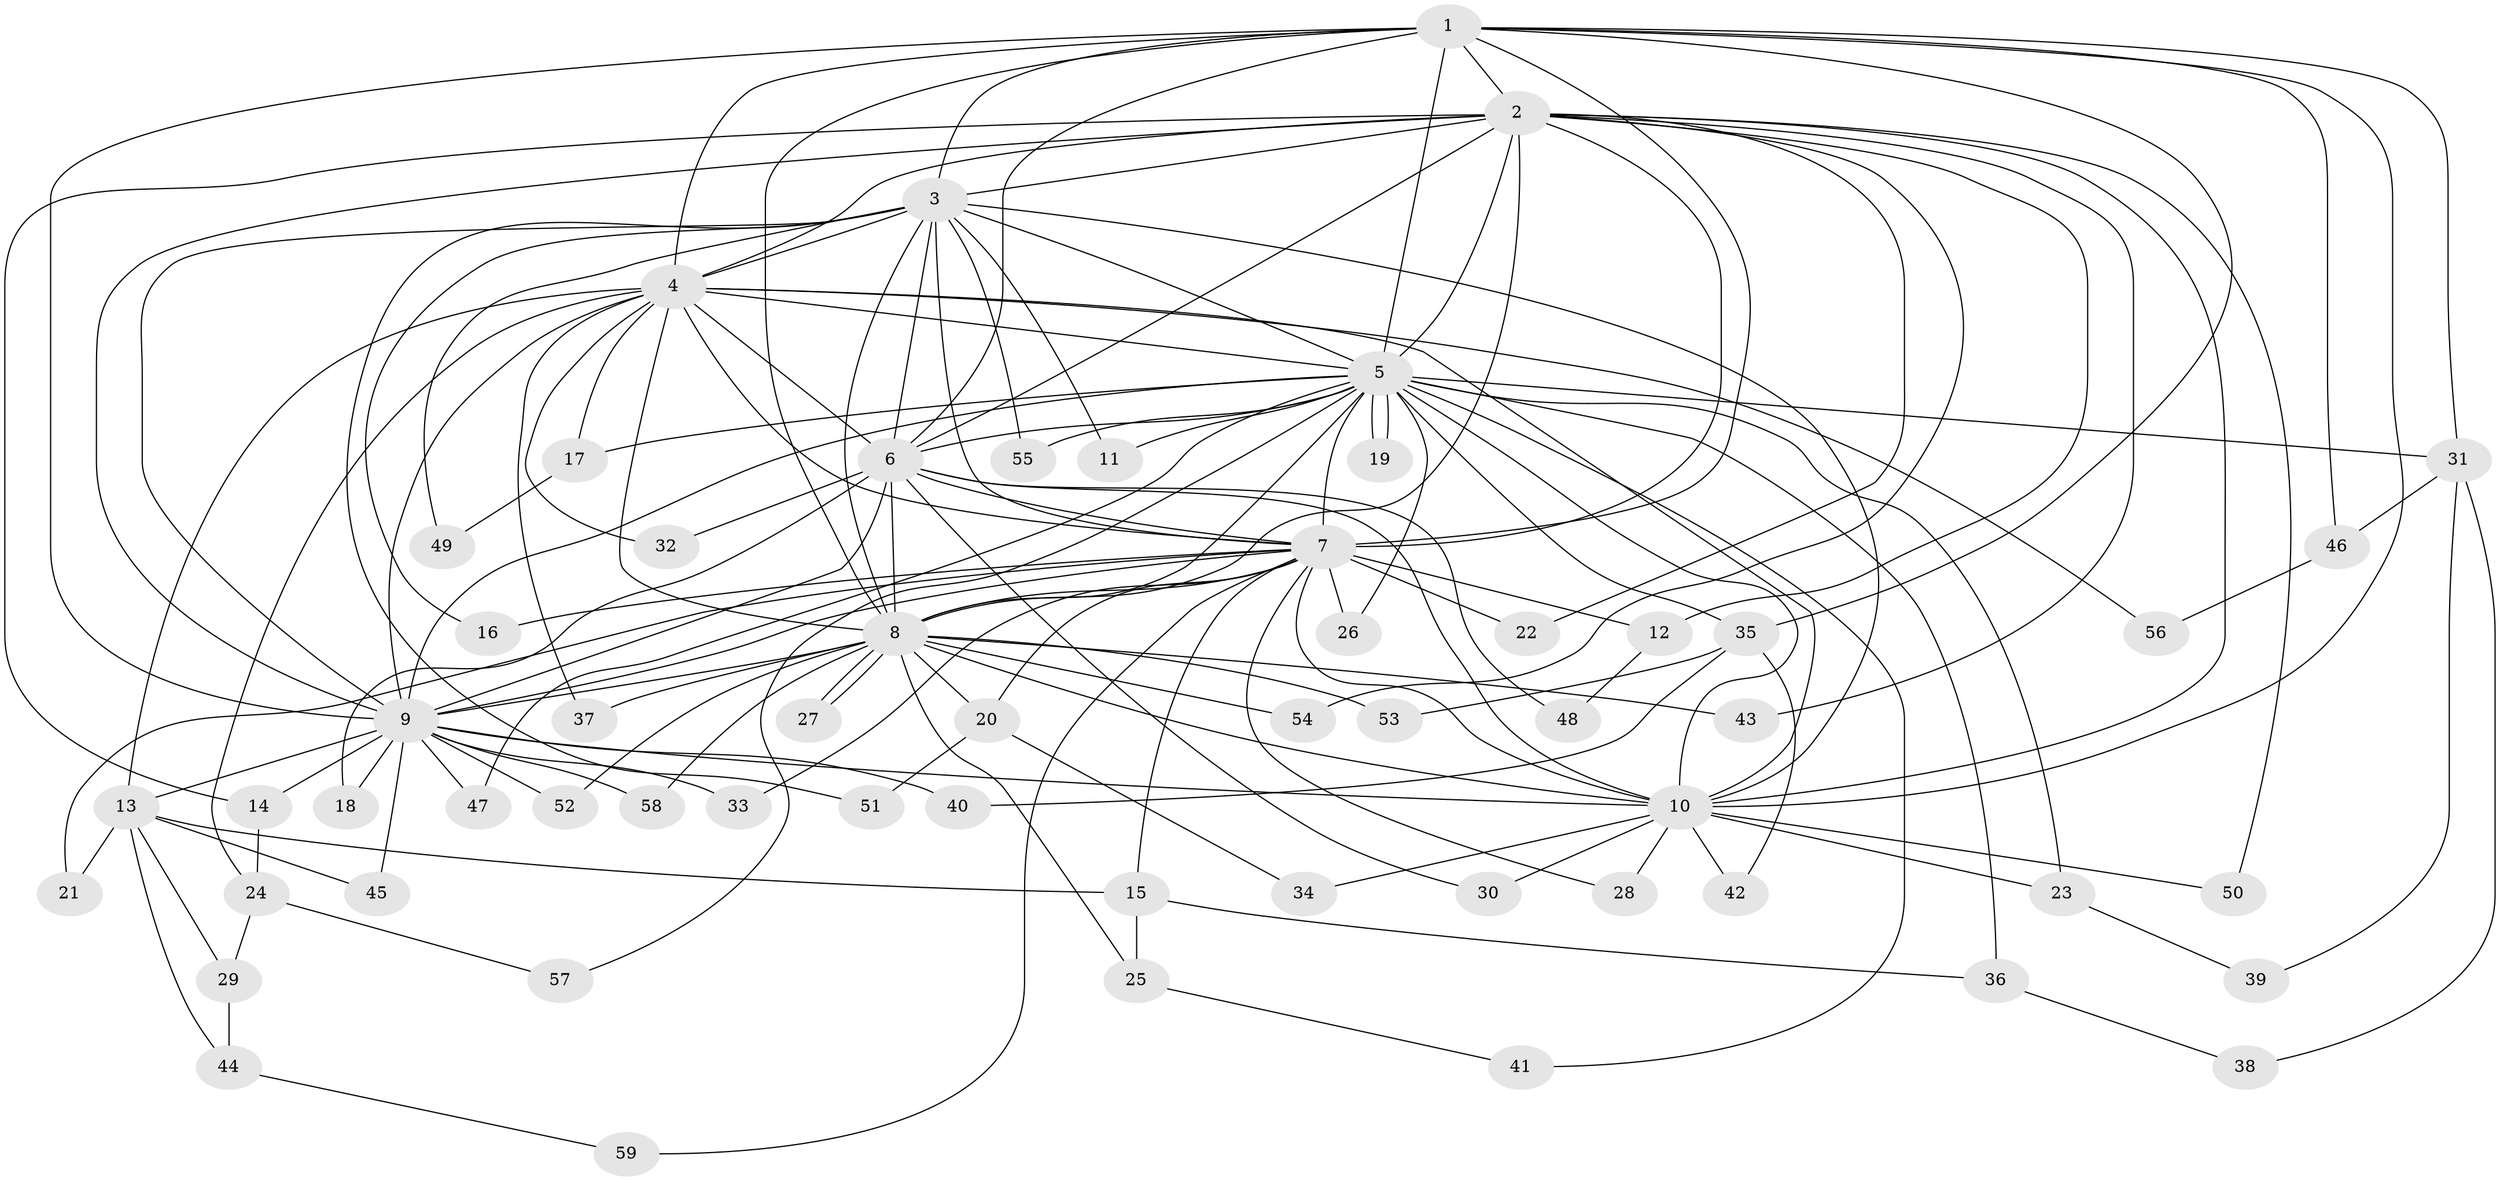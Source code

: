 // Generated by graph-tools (version 1.1) at 2025/11/02/27/25 16:11:08]
// undirected, 59 vertices, 143 edges
graph export_dot {
graph [start="1"]
  node [color=gray90,style=filled];
  1;
  2;
  3;
  4;
  5;
  6;
  7;
  8;
  9;
  10;
  11;
  12;
  13;
  14;
  15;
  16;
  17;
  18;
  19;
  20;
  21;
  22;
  23;
  24;
  25;
  26;
  27;
  28;
  29;
  30;
  31;
  32;
  33;
  34;
  35;
  36;
  37;
  38;
  39;
  40;
  41;
  42;
  43;
  44;
  45;
  46;
  47;
  48;
  49;
  50;
  51;
  52;
  53;
  54;
  55;
  56;
  57;
  58;
  59;
  1 -- 2;
  1 -- 3;
  1 -- 4;
  1 -- 5;
  1 -- 6;
  1 -- 7;
  1 -- 8;
  1 -- 9;
  1 -- 10;
  1 -- 31;
  1 -- 35;
  1 -- 46;
  2 -- 3;
  2 -- 4;
  2 -- 5;
  2 -- 6;
  2 -- 7;
  2 -- 8;
  2 -- 9;
  2 -- 10;
  2 -- 12;
  2 -- 14;
  2 -- 22;
  2 -- 43;
  2 -- 50;
  2 -- 54;
  3 -- 4;
  3 -- 5;
  3 -- 6;
  3 -- 7;
  3 -- 8;
  3 -- 9;
  3 -- 10;
  3 -- 11;
  3 -- 16;
  3 -- 49;
  3 -- 51;
  3 -- 55;
  4 -- 5;
  4 -- 6;
  4 -- 7;
  4 -- 8;
  4 -- 9;
  4 -- 10;
  4 -- 13;
  4 -- 17;
  4 -- 24;
  4 -- 32;
  4 -- 37;
  4 -- 56;
  5 -- 6;
  5 -- 7;
  5 -- 8;
  5 -- 9;
  5 -- 10;
  5 -- 11;
  5 -- 17;
  5 -- 19;
  5 -- 19;
  5 -- 23;
  5 -- 26;
  5 -- 31;
  5 -- 35;
  5 -- 36;
  5 -- 41;
  5 -- 47;
  5 -- 55;
  5 -- 57;
  6 -- 7;
  6 -- 8;
  6 -- 9;
  6 -- 10;
  6 -- 18;
  6 -- 30;
  6 -- 32;
  6 -- 48;
  7 -- 8;
  7 -- 9;
  7 -- 10;
  7 -- 12;
  7 -- 15;
  7 -- 16;
  7 -- 20;
  7 -- 21;
  7 -- 22;
  7 -- 26;
  7 -- 28;
  7 -- 33;
  7 -- 59;
  8 -- 9;
  8 -- 10;
  8 -- 20;
  8 -- 25;
  8 -- 27;
  8 -- 27;
  8 -- 37;
  8 -- 43;
  8 -- 52;
  8 -- 53;
  8 -- 54;
  8 -- 58;
  9 -- 10;
  9 -- 13;
  9 -- 14;
  9 -- 18;
  9 -- 33;
  9 -- 40;
  9 -- 45;
  9 -- 47;
  9 -- 52;
  9 -- 58;
  10 -- 23;
  10 -- 28;
  10 -- 30;
  10 -- 34;
  10 -- 42;
  10 -- 50;
  12 -- 48;
  13 -- 15;
  13 -- 21;
  13 -- 29;
  13 -- 44;
  13 -- 45;
  14 -- 24;
  15 -- 25;
  15 -- 36;
  17 -- 49;
  20 -- 34;
  20 -- 51;
  23 -- 39;
  24 -- 29;
  24 -- 57;
  25 -- 41;
  29 -- 44;
  31 -- 38;
  31 -- 39;
  31 -- 46;
  35 -- 40;
  35 -- 42;
  35 -- 53;
  36 -- 38;
  44 -- 59;
  46 -- 56;
}
